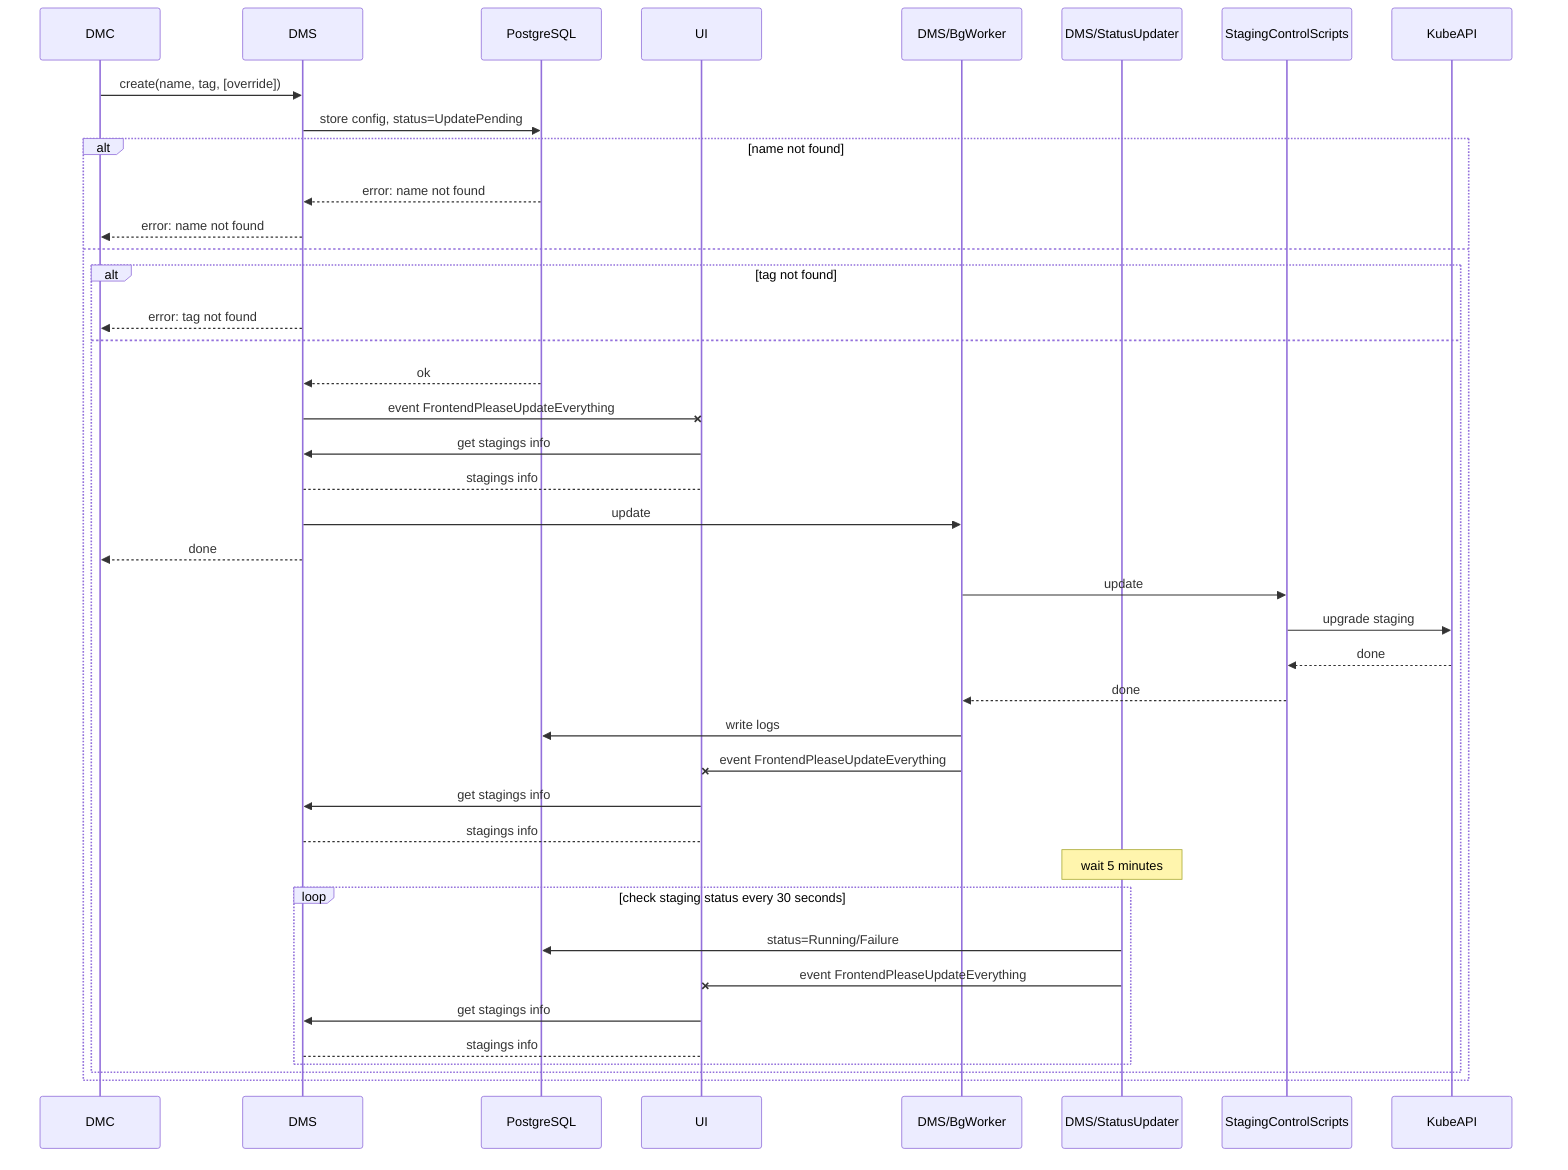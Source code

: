 sequenceDiagram
    participant DMC
    participant DMS
    participant PostgreSQL
    participant UI
    participant DMS/BgWorker
    participant DMS/StatusUpdater
    participant StagingControlScripts
    participant KubeAPI
    DMC->>DMS: create(name, tag, [override])
    DMS->>PostgreSQL: store config, status=UpdatePending
    alt name not found
        PostgreSQL-->>DMS: error: name not found
        DMS-->>DMC: error: name not found
    else
        alt tag not found
            DMS-->>DMC: error: tag not found
        else
            PostgreSQL-->>DMS: ok
            DMS-xUI: event FrontendPleaseUpdateEverything
            UI->>DMS: get stagings info
            DMS-->UI: stagings info
            DMS->>DMS/BgWorker: update
            DMS-->>DMC: done
            DMS/BgWorker->>StagingControlScripts: update
            StagingControlScripts->>KubeAPI: upgrade staging
            KubeAPI-->>StagingControlScripts: done
            StagingControlScripts-->>DMS/BgWorker: done
            DMS/BgWorker->>PostgreSQL: write logs
            DMS/BgWorker-xUI: event FrontendPleaseUpdateEverything
            UI->>DMS: get stagings info
            DMS-->UI: stagings info
            Note over DMS/StatusUpdater: wait 5 minutes
            loop check staging status every 30 seconds
                DMS/StatusUpdater->>PostgreSQL: status=Running/Failure
                DMS/StatusUpdater-xUI: event FrontendPleaseUpdateEverything
                UI->>DMS: get stagings info
                DMS-->UI: stagings info
            end
        end
    end